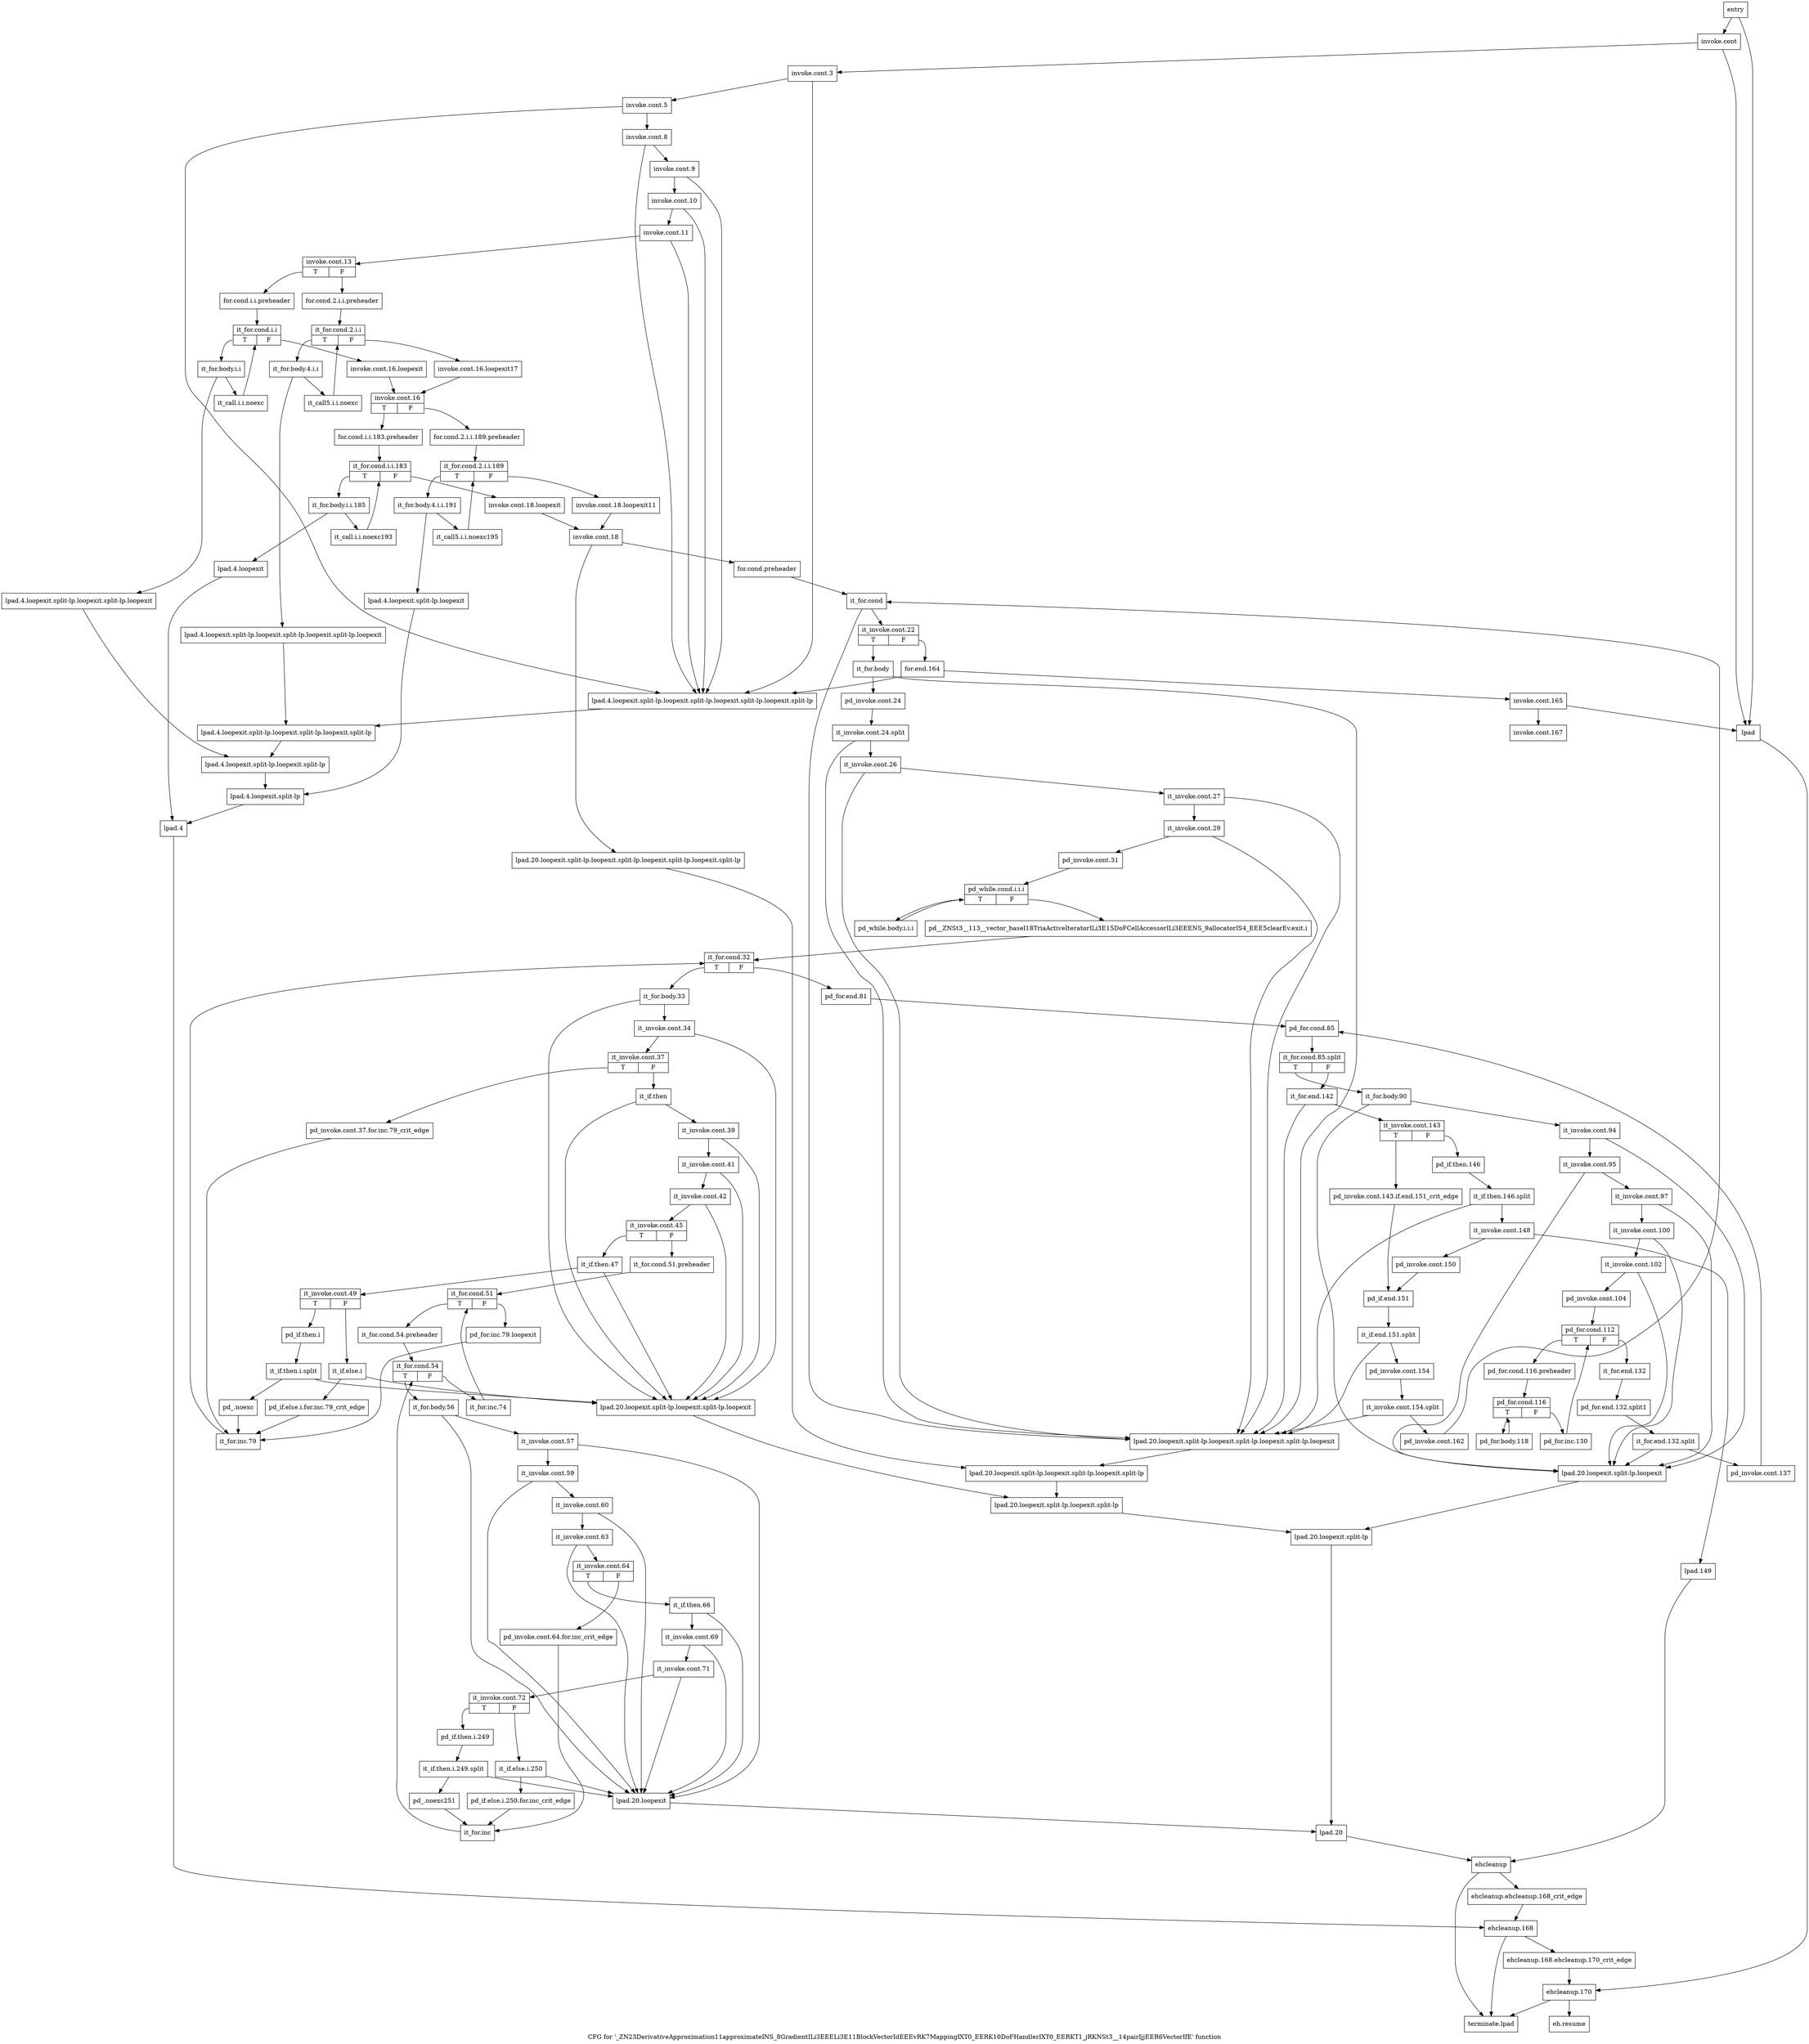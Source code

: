 digraph "CFG for '_ZN23DerivativeApproximation11approximateINS_8GradientILi3EEELi3E11BlockVectorIdEEEvRK7MappingIXT0_EERK10DoFHandlerIXT0_EERKT1_jRKNSt3__14pairIjjEER6VectorIfE' function" {
	label="CFG for '_ZN23DerivativeApproximation11approximateINS_8GradientILi3EEELi3E11BlockVectorIdEEEvRK7MappingIXT0_EERK10DoFHandlerIXT0_EERKT1_jRKNSt3__14pairIjjEER6VectorIfE' function";

	Node0x3dd4360 [shape=record,label="{entry}"];
	Node0x3dd4360 -> Node0x3dd7d80;
	Node0x3dd4360 -> Node0x3dd8ff0;
	Node0x3dd7d80 [shape=record,label="{invoke.cont}"];
	Node0x3dd7d80 -> Node0x3dd7dd0;
	Node0x3dd7d80 -> Node0x3dd8ff0;
	Node0x3dd7dd0 [shape=record,label="{invoke.cont.3}"];
	Node0x3dd7dd0 -> Node0x3dd7e20;
	Node0x3dd7dd0 -> Node0x3dd9180;
	Node0x3dd7e20 [shape=record,label="{invoke.cont.5}"];
	Node0x3dd7e20 -> Node0x3dd7e70;
	Node0x3dd7e20 -> Node0x3dd9180;
	Node0x3dd7e70 [shape=record,label="{invoke.cont.8}"];
	Node0x3dd7e70 -> Node0x3dd7ec0;
	Node0x3dd7e70 -> Node0x3dd9180;
	Node0x3dd7ec0 [shape=record,label="{invoke.cont.9}"];
	Node0x3dd7ec0 -> Node0x3dd7f10;
	Node0x3dd7ec0 -> Node0x3dd9180;
	Node0x3dd7f10 [shape=record,label="{invoke.cont.10}"];
	Node0x3dd7f10 -> Node0x3dd7f60;
	Node0x3dd7f10 -> Node0x3dd9180;
	Node0x3dd7f60 [shape=record,label="{invoke.cont.11}"];
	Node0x3dd7f60 -> Node0x3dd7fb0;
	Node0x3dd7f60 -> Node0x3dd9180;
	Node0x3dd7fb0 [shape=record,label="{invoke.cont.13|{<s0>T|<s1>F}}"];
	Node0x3dd7fb0:s0 -> Node0x3dd8050;
	Node0x3dd7fb0:s1 -> Node0x3dd8000;
	Node0x3dd8000 [shape=record,label="{for.cond.2.i.i.preheader}"];
	Node0x3dd8000 -> Node0x3dd8190;
	Node0x3dd8050 [shape=record,label="{for.cond.i.i.preheader}"];
	Node0x3dd8050 -> Node0x3dd80a0;
	Node0x3dd80a0 [shape=record,label="{it_for.cond.i.i|{<s0>T|<s1>F}}"];
	Node0x3dd80a0:s0 -> Node0x3dd80f0;
	Node0x3dd80a0:s1 -> Node0x3dd8280;
	Node0x3dd80f0 [shape=record,label="{it_for.body.i.i}"];
	Node0x3dd80f0 -> Node0x3dd8140;
	Node0x3dd80f0 -> Node0x3dd90e0;
	Node0x3dd8140 [shape=record,label="{it_call.i.i.noexc}"];
	Node0x3dd8140 -> Node0x3dd80a0;
	Node0x3dd8190 [shape=record,label="{it_for.cond.2.i.i|{<s0>T|<s1>F}}"];
	Node0x3dd8190:s0 -> Node0x3dd81e0;
	Node0x3dd8190:s1 -> Node0x3dd82d0;
	Node0x3dd81e0 [shape=record,label="{it_for.body.4.i.i}"];
	Node0x3dd81e0 -> Node0x3dd8230;
	Node0x3dd81e0 -> Node0x3dd9130;
	Node0x3dd8230 [shape=record,label="{it_call5.i.i.noexc}"];
	Node0x3dd8230 -> Node0x3dd8190;
	Node0x3dd8280 [shape=record,label="{invoke.cont.16.loopexit}"];
	Node0x3dd8280 -> Node0x3dd8320;
	Node0x3dd82d0 [shape=record,label="{invoke.cont.16.loopexit17}"];
	Node0x3dd82d0 -> Node0x3dd8320;
	Node0x3dd8320 [shape=record,label="{invoke.cont.16|{<s0>T|<s1>F}}"];
	Node0x3dd8320:s0 -> Node0x3dd83c0;
	Node0x3dd8320:s1 -> Node0x3dd8370;
	Node0x3dd8370 [shape=record,label="{for.cond.2.i.i.189.preheader}"];
	Node0x3dd8370 -> Node0x3dd8500;
	Node0x3dd83c0 [shape=record,label="{for.cond.i.i.183.preheader}"];
	Node0x3dd83c0 -> Node0x3dd8410;
	Node0x3dd8410 [shape=record,label="{it_for.cond.i.i.183|{<s0>T|<s1>F}}"];
	Node0x3dd8410:s0 -> Node0x3dd8460;
	Node0x3dd8410:s1 -> Node0x3dd85f0;
	Node0x3dd8460 [shape=record,label="{it_for.body.i.i.185}"];
	Node0x3dd8460 -> Node0x3dd84b0;
	Node0x3dd8460 -> Node0x3dd9040;
	Node0x3dd84b0 [shape=record,label="{it_call.i.i.noexc193}"];
	Node0x3dd84b0 -> Node0x3dd8410;
	Node0x3dd8500 [shape=record,label="{it_for.cond.2.i.i.189|{<s0>T|<s1>F}}"];
	Node0x3dd8500:s0 -> Node0x3dd8550;
	Node0x3dd8500:s1 -> Node0x3dd8640;
	Node0x3dd8550 [shape=record,label="{it_for.body.4.i.i.191}"];
	Node0x3dd8550 -> Node0x3dd85a0;
	Node0x3dd8550 -> Node0x3dd9090;
	Node0x3dd85a0 [shape=record,label="{it_call5.i.i.noexc195}"];
	Node0x3dd85a0 -> Node0x3dd8500;
	Node0x3dd85f0 [shape=record,label="{invoke.cont.18.loopexit}"];
	Node0x3dd85f0 -> Node0x3dd8690;
	Node0x3dd8640 [shape=record,label="{invoke.cont.18.loopexit11}"];
	Node0x3dd8640 -> Node0x3dd8690;
	Node0x3dd8690 [shape=record,label="{invoke.cont.18}"];
	Node0x3dd8690 -> Node0x3dd86e0;
	Node0x3dd8690 -> Node0x3dd9450;
	Node0x3dd86e0 [shape=record,label="{for.cond.preheader}"];
	Node0x3dd86e0 -> Node0x3dd8730;
	Node0x3dd8730 [shape=record,label="{it_for.cond}"];
	Node0x3dd8730 -> Node0x3dd8780;
	Node0x3dd8730 -> Node0x3dd9400;
	Node0x3dd8780 [shape=record,label="{it_invoke.cont.22|{<s0>T|<s1>F}}"];
	Node0x3dd8780:s0 -> Node0x3dd87d0;
	Node0x3dd8780:s1 -> Node0x3dda4e0;
	Node0x3dd87d0 [shape=record,label="{it_for.body}"];
	Node0x3dd87d0 -> Node0x3dd8820;
	Node0x3dd87d0 -> Node0x3dd9400;
	Node0x3dd8820 [shape=record,label="{pd_invoke.cont.24}"];
	Node0x3dd8820 -> Node0x9dfca40;
	Node0x9dfca40 [shape=record,label="{it_invoke.cont.24.split}"];
	Node0x9dfca40 -> Node0x3dd8870;
	Node0x9dfca40 -> Node0x3dd9400;
	Node0x3dd8870 [shape=record,label="{it_invoke.cont.26}"];
	Node0x3dd8870 -> Node0x3dd88c0;
	Node0x3dd8870 -> Node0x3dd9400;
	Node0x3dd88c0 [shape=record,label="{it_invoke.cont.27}"];
	Node0x3dd88c0 -> Node0x3dd8910;
	Node0x3dd88c0 -> Node0x3dd9400;
	Node0x3dd8910 [shape=record,label="{it_invoke.cont.29}"];
	Node0x3dd8910 -> Node0x3dd8960;
	Node0x3dd8910 -> Node0x3dd9400;
	Node0x3dd8960 [shape=record,label="{pd_invoke.cont.31}"];
	Node0x3dd8960 -> Node0x3dd89b0;
	Node0x3dd89b0 [shape=record,label="{pd_while.cond.i.i.i|{<s0>T|<s1>F}}"];
	Node0x3dd89b0:s0 -> Node0x3dd8a00;
	Node0x3dd89b0:s1 -> Node0x3dd8a50;
	Node0x3dd8a00 [shape=record,label="{pd_while.body.i.i.i}"];
	Node0x3dd8a00 -> Node0x3dd89b0;
	Node0x3dd8a50 [shape=record,label="{pd__ZNSt3__113__vector_baseI18TriaActiveIteratorILi3E15DoFCellAccessorILi3EEENS_9allocatorIS4_EEE5clearEv.exit.i}"];
	Node0x3dd8a50 -> Node0x3dd8aa0;
	Node0x3dd8aa0 [shape=record,label="{it_for.cond.32|{<s0>T|<s1>F}}"];
	Node0x3dd8aa0:s0 -> Node0x3dd8af0;
	Node0x3dd8aa0:s1 -> Node0x3dd9cc0;
	Node0x3dd8af0 [shape=record,label="{it_for.body.33}"];
	Node0x3dd8af0 -> Node0x3dd8b40;
	Node0x3dd8af0 -> Node0x3dd93b0;
	Node0x3dd8b40 [shape=record,label="{it_invoke.cont.34}"];
	Node0x3dd8b40 -> Node0x3dd8b90;
	Node0x3dd8b40 -> Node0x3dd93b0;
	Node0x3dd8b90 [shape=record,label="{it_invoke.cont.37|{<s0>T|<s1>F}}"];
	Node0x3dd8b90:s0 -> Node0x3dd8be0;
	Node0x3dd8b90:s1 -> Node0x3dd8c30;
	Node0x3dd8be0 [shape=record,label="{pd_invoke.cont.37.for.inc.79_crit_edge}"];
	Node0x3dd8be0 -> Node0x3dd9c70;
	Node0x3dd8c30 [shape=record,label="{it_if.then}"];
	Node0x3dd8c30 -> Node0x3dd8c80;
	Node0x3dd8c30 -> Node0x3dd93b0;
	Node0x3dd8c80 [shape=record,label="{it_invoke.cont.39}"];
	Node0x3dd8c80 -> Node0x3dd8cd0;
	Node0x3dd8c80 -> Node0x3dd93b0;
	Node0x3dd8cd0 [shape=record,label="{it_invoke.cont.41}"];
	Node0x3dd8cd0 -> Node0x3dd8d20;
	Node0x3dd8cd0 -> Node0x3dd93b0;
	Node0x3dd8d20 [shape=record,label="{it_invoke.cont.42}"];
	Node0x3dd8d20 -> Node0x3dd8d70;
	Node0x3dd8d20 -> Node0x3dd93b0;
	Node0x3dd8d70 [shape=record,label="{it_invoke.cont.45|{<s0>T|<s1>F}}"];
	Node0x3dd8d70:s0 -> Node0x3dd8e10;
	Node0x3dd8d70:s1 -> Node0x3dd8dc0;
	Node0x3dd8dc0 [shape=record,label="{it_for.cond.51.preheader}"];
	Node0x3dd8dc0 -> Node0x3dd95e0;
	Node0x3dd8e10 [shape=record,label="{it_if.then.47}"];
	Node0x3dd8e10 -> Node0x3dd8e60;
	Node0x3dd8e10 -> Node0x3dd93b0;
	Node0x3dd8e60 [shape=record,label="{it_invoke.cont.49|{<s0>T|<s1>F}}"];
	Node0x3dd8e60:s0 -> Node0x3dd8eb0;
	Node0x3dd8e60:s1 -> Node0x3dd8f50;
	Node0x3dd8eb0 [shape=record,label="{pd_if.then.i}"];
	Node0x3dd8eb0 -> Node0x9dfcbc0;
	Node0x9dfcbc0 [shape=record,label="{it_if.then.i.split}"];
	Node0x9dfcbc0 -> Node0x3dd8f00;
	Node0x9dfcbc0 -> Node0x3dd93b0;
	Node0x3dd8f00 [shape=record,label="{pd_.noexc}"];
	Node0x3dd8f00 -> Node0x3dd9c70;
	Node0x3dd8f50 [shape=record,label="{it_if.else.i}"];
	Node0x3dd8f50 -> Node0x3dd8fa0;
	Node0x3dd8f50 -> Node0x3dd93b0;
	Node0x3dd8fa0 [shape=record,label="{pd_if.else.i.for.inc.79_crit_edge}"];
	Node0x3dd8fa0 -> Node0x3dd9c70;
	Node0x3dd8ff0 [shape=record,label="{lpad}"];
	Node0x3dd8ff0 -> Node0x3dda710;
	Node0x3dd9040 [shape=record,label="{lpad.4.loopexit}"];
	Node0x3dd9040 -> Node0x3dd92c0;
	Node0x3dd9090 [shape=record,label="{lpad.4.loopexit.split-lp.loopexit}"];
	Node0x3dd9090 -> Node0x3dd9270;
	Node0x3dd90e0 [shape=record,label="{lpad.4.loopexit.split-lp.loopexit.split-lp.loopexit}"];
	Node0x3dd90e0 -> Node0x3dd9220;
	Node0x3dd9130 [shape=record,label="{lpad.4.loopexit.split-lp.loopexit.split-lp.loopexit.split-lp.loopexit}"];
	Node0x3dd9130 -> Node0x3dd91d0;
	Node0x3dd9180 [shape=record,label="{lpad.4.loopexit.split-lp.loopexit.split-lp.loopexit.split-lp.loopexit.split-lp}"];
	Node0x3dd9180 -> Node0x3dd91d0;
	Node0x3dd91d0 [shape=record,label="{lpad.4.loopexit.split-lp.loopexit.split-lp.loopexit.split-lp}"];
	Node0x3dd91d0 -> Node0x3dd9220;
	Node0x3dd9220 [shape=record,label="{lpad.4.loopexit.split-lp.loopexit.split-lp}"];
	Node0x3dd9220 -> Node0x3dd9270;
	Node0x3dd9270 [shape=record,label="{lpad.4.loopexit.split-lp}"];
	Node0x3dd9270 -> Node0x3dd92c0;
	Node0x3dd92c0 [shape=record,label="{lpad.4}"];
	Node0x3dd92c0 -> Node0x3dda670;
	Node0x3dd9310 [shape=record,label="{lpad.20.loopexit}"];
	Node0x3dd9310 -> Node0x3dd9590;
	Node0x3dd9360 [shape=record,label="{lpad.20.loopexit.split-lp.loopexit}"];
	Node0x3dd9360 -> Node0x3dd9540;
	Node0x3dd93b0 [shape=record,label="{lpad.20.loopexit.split-lp.loopexit.split-lp.loopexit}"];
	Node0x3dd93b0 -> Node0x3dd94f0;
	Node0x3dd9400 [shape=record,label="{lpad.20.loopexit.split-lp.loopexit.split-lp.loopexit.split-lp.loopexit}"];
	Node0x3dd9400 -> Node0x3dd94a0;
	Node0x3dd9450 [shape=record,label="{lpad.20.loopexit.split-lp.loopexit.split-lp.loopexit.split-lp.loopexit.split-lp}"];
	Node0x3dd9450 -> Node0x3dd94a0;
	Node0x3dd94a0 [shape=record,label="{lpad.20.loopexit.split-lp.loopexit.split-lp.loopexit.split-lp}"];
	Node0x3dd94a0 -> Node0x3dd94f0;
	Node0x3dd94f0 [shape=record,label="{lpad.20.loopexit.split-lp.loopexit.split-lp}"];
	Node0x3dd94f0 -> Node0x3dd9540;
	Node0x3dd9540 [shape=record,label="{lpad.20.loopexit.split-lp}"];
	Node0x3dd9540 -> Node0x3dd9590;
	Node0x3dd9590 [shape=record,label="{lpad.20}"];
	Node0x3dd9590 -> Node0x3dda5d0;
	Node0x3dd95e0 [shape=record,label="{it_for.cond.51|{<s0>T|<s1>F}}"];
	Node0x3dd95e0:s0 -> Node0x3dd9630;
	Node0x3dd95e0:s1 -> Node0x3dd9c20;
	Node0x3dd9630 [shape=record,label="{it_for.cond.54.preheader}"];
	Node0x3dd9630 -> Node0x3dd9680;
	Node0x3dd9680 [shape=record,label="{it_for.cond.54|{<s0>T|<s1>F}}"];
	Node0x3dd9680:s0 -> Node0x3dd96d0;
	Node0x3dd9680:s1 -> Node0x3dd9bd0;
	Node0x3dd96d0 [shape=record,label="{it_for.body.56}"];
	Node0x3dd96d0 -> Node0x3dd9720;
	Node0x3dd96d0 -> Node0x3dd9310;
	Node0x3dd9720 [shape=record,label="{it_invoke.cont.57}"];
	Node0x3dd9720 -> Node0x3dd9770;
	Node0x3dd9720 -> Node0x3dd9310;
	Node0x3dd9770 [shape=record,label="{it_invoke.cont.59}"];
	Node0x3dd9770 -> Node0x3dd97c0;
	Node0x3dd9770 -> Node0x3dd9310;
	Node0x3dd97c0 [shape=record,label="{it_invoke.cont.60}"];
	Node0x3dd97c0 -> Node0x3dd9810;
	Node0x3dd97c0 -> Node0x3dd9310;
	Node0x3dd9810 [shape=record,label="{it_invoke.cont.63}"];
	Node0x3dd9810 -> Node0x3dd9860;
	Node0x3dd9810 -> Node0x3dd9310;
	Node0x3dd9860 [shape=record,label="{it_invoke.cont.64|{<s0>T|<s1>F}}"];
	Node0x3dd9860:s0 -> Node0x3dd9900;
	Node0x3dd9860:s1 -> Node0x3dd98b0;
	Node0x3dd98b0 [shape=record,label="{pd_invoke.cont.64.for.inc_crit_edge}"];
	Node0x3dd98b0 -> Node0x3dd9b80;
	Node0x3dd9900 [shape=record,label="{it_if.then.66}"];
	Node0x3dd9900 -> Node0x3dd9950;
	Node0x3dd9900 -> Node0x3dd9310;
	Node0x3dd9950 [shape=record,label="{it_invoke.cont.69}"];
	Node0x3dd9950 -> Node0x3dd99a0;
	Node0x3dd9950 -> Node0x3dd9310;
	Node0x3dd99a0 [shape=record,label="{it_invoke.cont.71}"];
	Node0x3dd99a0 -> Node0x3dd99f0;
	Node0x3dd99a0 -> Node0x3dd9310;
	Node0x3dd99f0 [shape=record,label="{it_invoke.cont.72|{<s0>T|<s1>F}}"];
	Node0x3dd99f0:s0 -> Node0x3dd9a40;
	Node0x3dd99f0:s1 -> Node0x3dd9ae0;
	Node0x3dd9a40 [shape=record,label="{pd_if.then.i.249}"];
	Node0x3dd9a40 -> Node0x9cb8f60;
	Node0x9cb8f60 [shape=record,label="{it_if.then.i.249.split}"];
	Node0x9cb8f60 -> Node0x3dd9a90;
	Node0x9cb8f60 -> Node0x3dd9310;
	Node0x3dd9a90 [shape=record,label="{pd_.noexc251}"];
	Node0x3dd9a90 -> Node0x3dd9b80;
	Node0x3dd9ae0 [shape=record,label="{it_if.else.i.250}"];
	Node0x3dd9ae0 -> Node0x3dd9b30;
	Node0x3dd9ae0 -> Node0x3dd9310;
	Node0x3dd9b30 [shape=record,label="{pd_if.else.i.250.for.inc_crit_edge}"];
	Node0x3dd9b30 -> Node0x3dd9b80;
	Node0x3dd9b80 [shape=record,label="{it_for.inc}"];
	Node0x3dd9b80 -> Node0x3dd9680;
	Node0x3dd9bd0 [shape=record,label="{it_for.inc.74}"];
	Node0x3dd9bd0 -> Node0x3dd95e0;
	Node0x3dd9c20 [shape=record,label="{pd_for.inc.79.loopexit}"];
	Node0x3dd9c20 -> Node0x3dd9c70;
	Node0x3dd9c70 [shape=record,label="{it_for.inc.79}"];
	Node0x3dd9c70 -> Node0x3dd8aa0;
	Node0x3dd9cc0 [shape=record,label="{pd_for.end.81}"];
	Node0x3dd9cc0 -> Node0x3dd9d10;
	Node0x3dd9d10 [shape=record,label="{pd_for.cond.85}"];
	Node0x3dd9d10 -> Node0x9cb4eb0;
	Node0x9cb4eb0 [shape=record,label="{it_for.cond.85.split|{<s0>T|<s1>F}}"];
	Node0x9cb4eb0:s0 -> Node0x3dd9d60;
	Node0x9cb4eb0:s1 -> Node0x3dda1c0;
	Node0x3dd9d60 [shape=record,label="{it_for.body.90}"];
	Node0x3dd9d60 -> Node0x3dd9db0;
	Node0x3dd9d60 -> Node0x3dd9360;
	Node0x3dd9db0 [shape=record,label="{it_invoke.cont.94}"];
	Node0x3dd9db0 -> Node0x3dd9e00;
	Node0x3dd9db0 -> Node0x3dd9360;
	Node0x3dd9e00 [shape=record,label="{it_invoke.cont.95}"];
	Node0x3dd9e00 -> Node0x3dd9e50;
	Node0x3dd9e00 -> Node0x3dd9360;
	Node0x3dd9e50 [shape=record,label="{it_invoke.cont.97}"];
	Node0x3dd9e50 -> Node0x3dd9ea0;
	Node0x3dd9e50 -> Node0x3dd9360;
	Node0x3dd9ea0 [shape=record,label="{it_invoke.cont.100}"];
	Node0x3dd9ea0 -> Node0x3dd9ef0;
	Node0x3dd9ea0 -> Node0x3dd9360;
	Node0x3dd9ef0 [shape=record,label="{it_invoke.cont.102}"];
	Node0x3dd9ef0 -> Node0x3dd9f40;
	Node0x3dd9ef0 -> Node0x3dd9360;
	Node0x3dd9f40 [shape=record,label="{pd_invoke.cont.104}"];
	Node0x3dd9f40 -> Node0x3dd9f90;
	Node0x3dd9f90 [shape=record,label="{pd_for.cond.112|{<s0>T|<s1>F}}"];
	Node0x3dd9f90:s0 -> Node0x3dd9fe0;
	Node0x3dd9f90:s1 -> Node0x3dda120;
	Node0x3dd9fe0 [shape=record,label="{pd_for.cond.116.preheader}"];
	Node0x3dd9fe0 -> Node0x3dda030;
	Node0x3dda030 [shape=record,label="{pd_for.cond.116|{<s0>T|<s1>F}}"];
	Node0x3dda030:s0 -> Node0x3dda080;
	Node0x3dda030:s1 -> Node0x3dda0d0;
	Node0x3dda080 [shape=record,label="{pd_for.body.118}"];
	Node0x3dda080 -> Node0x3dda030;
	Node0x3dda0d0 [shape=record,label="{pd_for.inc.130}"];
	Node0x3dda0d0 -> Node0x3dd9f90;
	Node0x3dda120 [shape=record,label="{it_for.end.132}"];
	Node0x3dda120 -> Node0x9b89620;
	Node0x9b89620 [shape=record,label="{pd_for.end.132.split1}"];
	Node0x9b89620 -> Node0x9dfc5c0;
	Node0x9dfc5c0 [shape=record,label="{it_for.end.132.split}"];
	Node0x9dfc5c0 -> Node0x3dda170;
	Node0x9dfc5c0 -> Node0x3dd9360;
	Node0x3dda170 [shape=record,label="{pd_invoke.cont.137}"];
	Node0x3dda170 -> Node0x3dd9d10;
	Node0x3dda1c0 [shape=record,label="{it_for.end.142}"];
	Node0x3dda1c0 -> Node0x3dda210;
	Node0x3dda1c0 -> Node0x3dd9400;
	Node0x3dda210 [shape=record,label="{it_invoke.cont.143|{<s0>T|<s1>F}}"];
	Node0x3dda210:s0 -> Node0x3dda260;
	Node0x3dda210:s1 -> Node0x3dda2b0;
	Node0x3dda260 [shape=record,label="{pd_invoke.cont.143.if.end.151_crit_edge}"];
	Node0x3dda260 -> Node0x3dda3f0;
	Node0x3dda2b0 [shape=record,label="{pd_if.then.146}"];
	Node0x3dda2b0 -> Node0x9d55ef0;
	Node0x9d55ef0 [shape=record,label="{it_if.then.146.split}"];
	Node0x9d55ef0 -> Node0x3dda300;
	Node0x9d55ef0 -> Node0x3dd9400;
	Node0x3dda300 [shape=record,label="{it_invoke.cont.148}"];
	Node0x3dda300 -> Node0x3dda350;
	Node0x3dda300 -> Node0x3dda3a0;
	Node0x3dda350 [shape=record,label="{pd_invoke.cont.150}"];
	Node0x3dda350 -> Node0x3dda3f0;
	Node0x3dda3a0 [shape=record,label="{lpad.149}"];
	Node0x3dda3a0 -> Node0x3dda5d0;
	Node0x3dda3f0 [shape=record,label="{pd_if.end.151}"];
	Node0x3dda3f0 -> Node0x9d71ac0;
	Node0x9d71ac0 [shape=record,label="{it_if.end.151.split}"];
	Node0x9d71ac0 -> Node0x3dda440;
	Node0x9d71ac0 -> Node0x3dd9400;
	Node0x3dda440 [shape=record,label="{pd_invoke.cont.154}"];
	Node0x3dda440 -> Node0x9d71c30;
	Node0x9d71c30 [shape=record,label="{it_invoke.cont.154.split}"];
	Node0x9d71c30 -> Node0x3dda490;
	Node0x9d71c30 -> Node0x3dd9400;
	Node0x3dda490 [shape=record,label="{pd_invoke.cont.162}"];
	Node0x3dda490 -> Node0x3dd8730;
	Node0x3dda4e0 [shape=record,label="{for.end.164}"];
	Node0x3dda4e0 -> Node0x3dda530;
	Node0x3dda4e0 -> Node0x3dd9180;
	Node0x3dda530 [shape=record,label="{invoke.cont.165}"];
	Node0x3dda530 -> Node0x3dda580;
	Node0x3dda530 -> Node0x3dd8ff0;
	Node0x3dda580 [shape=record,label="{invoke.cont.167}"];
	Node0x3dda5d0 [shape=record,label="{ehcleanup}"];
	Node0x3dda5d0 -> Node0x3dda620;
	Node0x3dda5d0 -> Node0x3dda7b0;
	Node0x3dda620 [shape=record,label="{ehcleanup.ehcleanup.168_crit_edge}"];
	Node0x3dda620 -> Node0x3dda670;
	Node0x3dda670 [shape=record,label="{ehcleanup.168}"];
	Node0x3dda670 -> Node0x3dda6c0;
	Node0x3dda670 -> Node0x3dda7b0;
	Node0x3dda6c0 [shape=record,label="{ehcleanup.168.ehcleanup.170_crit_edge}"];
	Node0x3dda6c0 -> Node0x3dda710;
	Node0x3dda710 [shape=record,label="{ehcleanup.170}"];
	Node0x3dda710 -> Node0x3dda760;
	Node0x3dda710 -> Node0x3dda7b0;
	Node0x3dda760 [shape=record,label="{eh.resume}"];
	Node0x3dda7b0 [shape=record,label="{terminate.lpad}"];
}
